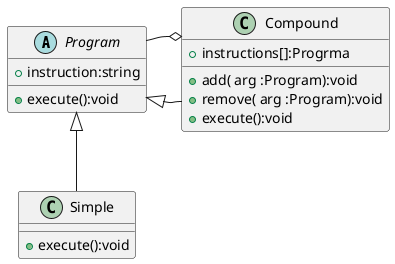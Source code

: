 @startuml "Programa secuencial"
abstract Program{
    +instruction:string
    +execute():void
}

class Simple{
    +execute():void
}

class Compound{
    +instructions[]:Progrma
    +add( arg :Program):void
    +remove( arg :Program):void
    +execute():void
}

Program <|--d Simple
Program <|--r Compound
Compound o-- Program


@enduml